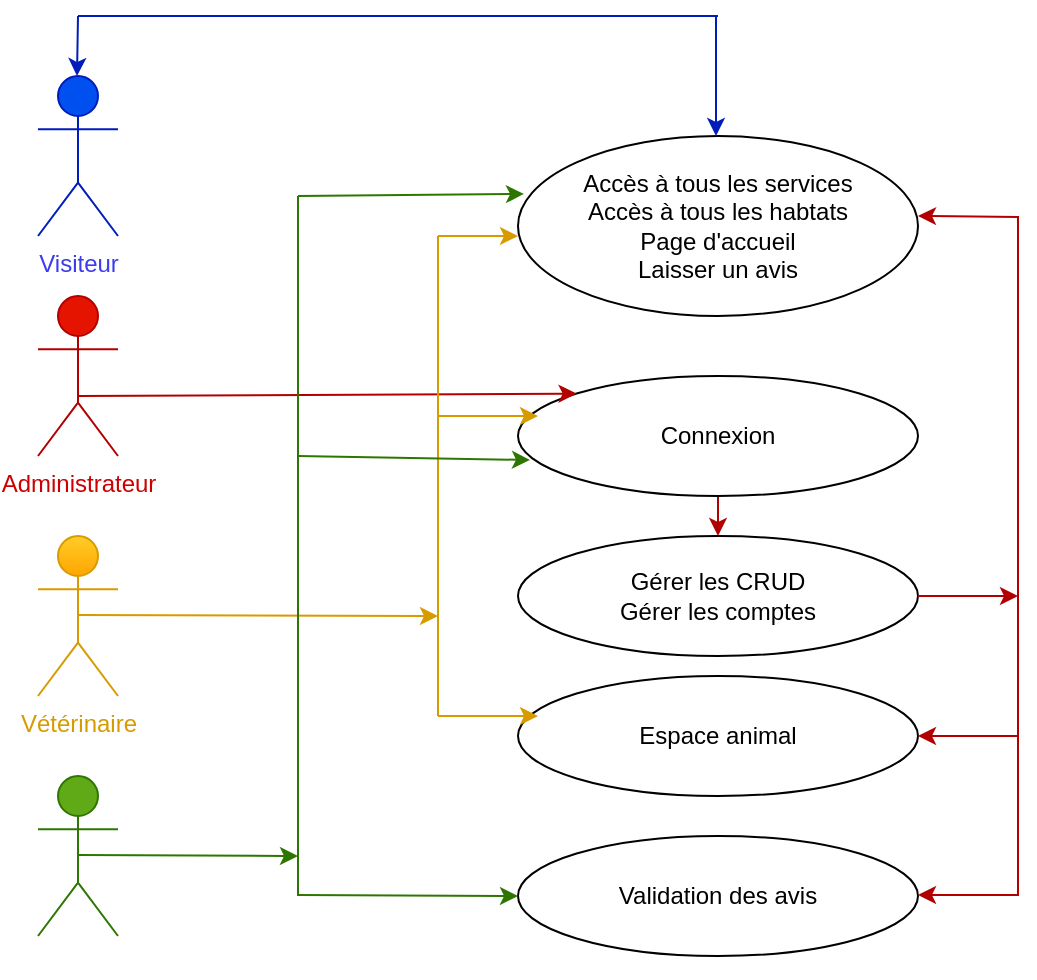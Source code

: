 <mxfile>
    <diagram id="C5RBs43oDa-KdzZeNtuy" name="Cas d'utilisation">
        <mxGraphModel dx="407" dy="475" grid="1" gridSize="10" guides="1" tooltips="1" connect="1" arrows="1" fold="1" page="1" pageScale="1" pageWidth="827" pageHeight="1169" math="0" shadow="0">
            <root>
                <mxCell id="WIyWlLk6GJQsqaUBKTNV-0"/>
                <mxCell id="53" value="Couche non nommée" style="locked=1;" parent="WIyWlLk6GJQsqaUBKTNV-0"/>
                <mxCell id="54" value="Couche non nommée" parent="WIyWlLk6GJQsqaUBKTNV-0"/>
                <mxCell id="WIyWlLk6GJQsqaUBKTNV-1" style="locked=1;" parent="WIyWlLk6GJQsqaUBKTNV-0"/>
                <mxCell id="0" value="&lt;font color=&quot;#3c3cec&quot;&gt;Visiteur&lt;/font&gt;" style="shape=umlActor;verticalLabelPosition=bottom;verticalAlign=top;html=1;outlineConnect=0;fillColor=#0050ef;fontColor=#ffffff;strokeColor=#001DBC;" parent="WIyWlLk6GJQsqaUBKTNV-1" vertex="1">
                    <mxGeometry x="100" y="40" width="40" height="80" as="geometry"/>
                </mxCell>
                <mxCell id="3" value="&lt;font color=&quot;#cc0000&quot;&gt;Administrateur&lt;/font&gt;" style="shape=umlActor;verticalLabelPosition=bottom;verticalAlign=top;html=1;outlineConnect=0;fillColor=#e51400;fontColor=#ffffff;strokeColor=#B20000;" parent="WIyWlLk6GJQsqaUBKTNV-1" vertex="1">
                    <mxGeometry x="100" y="150" width="40" height="80" as="geometry"/>
                </mxCell>
                <mxCell id="4" value="Employé" style="shape=umlActor;verticalLabelPosition=bottom;verticalAlign=top;html=1;outlineConnect=0;fillColor=#60a917;fontColor=#ffffff;strokeColor=#2D7600;" parent="WIyWlLk6GJQsqaUBKTNV-1" vertex="1">
                    <mxGeometry x="100" y="390" width="40" height="80" as="geometry"/>
                </mxCell>
                <mxCell id="5" value="&lt;font color=&quot;#d79b00&quot;&gt;Vétérinaire&lt;/font&gt;" style="shape=umlActor;verticalLabelPosition=bottom;verticalAlign=top;html=1;outlineConnect=0;fillColor=#ffcd28;gradientColor=#ffa500;strokeColor=#d79b00;" parent="WIyWlLk6GJQsqaUBKTNV-1" vertex="1">
                    <mxGeometry x="100" y="270" width="40" height="80" as="geometry"/>
                </mxCell>
                <mxCell id="9" value="Accès à tous les services&lt;br&gt;Accès à tous les habtats&lt;br&gt;Page d'accueil&lt;br&gt;Laisser un avis" style="ellipse;whiteSpace=wrap;html=1;" parent="WIyWlLk6GJQsqaUBKTNV-1" vertex="1">
                    <mxGeometry x="340" y="70" width="200" height="90" as="geometry"/>
                </mxCell>
                <mxCell id="26" style="edgeStyle=none;html=1;exitX=0.5;exitY=1;exitDx=0;exitDy=0;entryX=0.5;entryY=0;entryDx=0;entryDy=0;fontColor=#CC0000;fillColor=#e51400;strokeColor=#B20000;" parent="WIyWlLk6GJQsqaUBKTNV-1" source="10" target="14" edge="1">
                    <mxGeometry relative="1" as="geometry"/>
                </mxCell>
                <mxCell id="10" value="Connexion" style="ellipse;whiteSpace=wrap;html=1;" parent="WIyWlLk6GJQsqaUBKTNV-1" vertex="1">
                    <mxGeometry x="340" y="190" width="200" height="60" as="geometry"/>
                </mxCell>
                <mxCell id="11" value="Espace animal" style="ellipse;whiteSpace=wrap;html=1;" parent="WIyWlLk6GJQsqaUBKTNV-1" vertex="1">
                    <mxGeometry x="340" y="340" width="200" height="60" as="geometry"/>
                </mxCell>
                <mxCell id="12" value="Validation des avis" style="ellipse;whiteSpace=wrap;html=1;" parent="WIyWlLk6GJQsqaUBKTNV-1" vertex="1">
                    <mxGeometry x="340" y="420" width="200" height="60" as="geometry"/>
                </mxCell>
                <mxCell id="14" value="Gérer les CRUD&lt;br&gt;Gérer les comptes" style="ellipse;whiteSpace=wrap;html=1;" parent="WIyWlLk6GJQsqaUBKTNV-1" vertex="1">
                    <mxGeometry x="340" y="270" width="200" height="60" as="geometry"/>
                </mxCell>
                <mxCell id="29" value="" style="endArrow=none;html=1;fontColor=#CC0000;fillColor=#e51400;strokeColor=#B20000;" parent="WIyWlLk6GJQsqaUBKTNV-1" edge="1">
                    <mxGeometry width="50" height="50" relative="1" as="geometry">
                        <mxPoint x="590" y="450" as="sourcePoint"/>
                        <mxPoint x="590" y="110" as="targetPoint"/>
                    </mxGeometry>
                </mxCell>
                <mxCell id="30" value="" style="endArrow=classic;html=1;fontColor=#CC0000;fillColor=#e51400;strokeColor=#B20000;entryX=1;entryY=0.444;entryDx=0;entryDy=0;entryPerimeter=0;" parent="WIyWlLk6GJQsqaUBKTNV-1" target="9" edge="1">
                    <mxGeometry width="50" height="50" relative="1" as="geometry">
                        <mxPoint x="590" y="110.5" as="sourcePoint"/>
                        <mxPoint x="550" y="110" as="targetPoint"/>
                    </mxGeometry>
                </mxCell>
                <mxCell id="31" value="" style="endArrow=classic;html=1;fontColor=#CC0000;fillColor=#e51400;strokeColor=#B20000;entryX=1;entryY=0.5;entryDx=0;entryDy=0;entryPerimeter=0;" parent="WIyWlLk6GJQsqaUBKTNV-1" target="11" edge="1">
                    <mxGeometry width="50" height="50" relative="1" as="geometry">
                        <mxPoint x="590" y="370" as="sourcePoint"/>
                        <mxPoint x="550" y="369.5" as="targetPoint"/>
                    </mxGeometry>
                </mxCell>
                <mxCell id="32" value="" style="endArrow=classic;html=1;fontColor=#CC0000;fillColor=#e51400;strokeColor=#B20000;entryX=1;entryY=0.5;entryDx=0;entryDy=0;entryPerimeter=0;" parent="WIyWlLk6GJQsqaUBKTNV-1" edge="1">
                    <mxGeometry width="50" height="50" relative="1" as="geometry">
                        <mxPoint x="590" y="449.5" as="sourcePoint"/>
                        <mxPoint x="540" y="449.5" as="targetPoint"/>
                    </mxGeometry>
                </mxCell>
                <mxCell id="33" value="" style="endArrow=classic;html=1;fontColor=#CC0000;fillColor=#e51400;strokeColor=#B20000;exitX=1;exitY=0.5;exitDx=0;exitDy=0;" parent="WIyWlLk6GJQsqaUBKTNV-1" source="14" edge="1">
                    <mxGeometry width="50" height="50" relative="1" as="geometry">
                        <mxPoint x="580" y="330" as="sourcePoint"/>
                        <mxPoint x="590" y="300" as="targetPoint"/>
                    </mxGeometry>
                </mxCell>
                <mxCell id="35" value="" style="endArrow=classic;html=1;fontColor=#CC0000;fillColor=#0050ef;strokeColor=#001DBC;" parent="WIyWlLk6GJQsqaUBKTNV-1" edge="1">
                    <mxGeometry width="50" height="50" relative="1" as="geometry">
                        <mxPoint x="439" y="10" as="sourcePoint"/>
                        <mxPoint x="439" y="70" as="targetPoint"/>
                    </mxGeometry>
                </mxCell>
                <mxCell id="36" value="" style="endArrow=none;html=1;fontColor=#CC0000;fillColor=#0050ef;strokeColor=#001DBC;" parent="WIyWlLk6GJQsqaUBKTNV-1" edge="1">
                    <mxGeometry width="50" height="50" relative="1" as="geometry">
                        <mxPoint x="440" y="10" as="sourcePoint"/>
                        <mxPoint x="120" y="10" as="targetPoint"/>
                    </mxGeometry>
                </mxCell>
                <mxCell id="37" value="" style="endArrow=classic;html=1;fontColor=#CC0000;fillColor=#0050ef;strokeColor=#001DBC;" parent="WIyWlLk6GJQsqaUBKTNV-1" edge="1">
                    <mxGeometry width="50" height="50" relative="1" as="geometry">
                        <mxPoint x="120" y="10" as="sourcePoint"/>
                        <mxPoint x="119.5" y="40" as="targetPoint"/>
                    </mxGeometry>
                </mxCell>
                <mxCell id="39" value="" style="endArrow=classic;html=1;fontColor=#CC0000;fillColor=#e51400;strokeColor=#B20000;exitX=1;exitY=0.5;exitDx=0;exitDy=0;entryX=0;entryY=0;entryDx=0;entryDy=0;" parent="WIyWlLk6GJQsqaUBKTNV-1" target="10" edge="1">
                    <mxGeometry width="50" height="50" relative="1" as="geometry">
                        <mxPoint x="120" y="200" as="sourcePoint"/>
                        <mxPoint x="170" y="200" as="targetPoint"/>
                    </mxGeometry>
                </mxCell>
                <mxCell id="40" value="" style="endArrow=none;html=1;fontColor=#CC0000;fillColor=#ffcd28;strokeColor=#d79b00;gradientColor=#ffa500;" parent="WIyWlLk6GJQsqaUBKTNV-1" edge="1">
                    <mxGeometry width="50" height="50" relative="1" as="geometry">
                        <mxPoint x="300" y="360" as="sourcePoint"/>
                        <mxPoint x="300" y="120" as="targetPoint"/>
                    </mxGeometry>
                </mxCell>
                <mxCell id="41" value="" style="endArrow=classic;html=1;fontColor=#CC0000;fillColor=#ffcd28;strokeColor=#d79b00;exitX=1;exitY=0.5;exitDx=0;exitDy=0;gradientColor=#ffa500;" parent="WIyWlLk6GJQsqaUBKTNV-1" edge="1">
                    <mxGeometry width="50" height="50" relative="1" as="geometry">
                        <mxPoint x="300" y="210" as="sourcePoint"/>
                        <mxPoint x="350" y="210" as="targetPoint"/>
                    </mxGeometry>
                </mxCell>
                <mxCell id="42" value="" style="endArrow=classic;html=1;fontColor=#CC0000;fillColor=#ffcd28;strokeColor=#d79b00;exitX=1;exitY=0.5;exitDx=0;exitDy=0;gradientColor=#ffa500;" parent="WIyWlLk6GJQsqaUBKTNV-1" edge="1">
                    <mxGeometry width="50" height="50" relative="1" as="geometry">
                        <mxPoint x="300" y="360" as="sourcePoint"/>
                        <mxPoint x="350" y="360" as="targetPoint"/>
                    </mxGeometry>
                </mxCell>
                <mxCell id="45" value="" style="endArrow=classic;html=1;fontColor=#D79B00;fillColor=#ffcd28;gradientColor=#ffa500;strokeColor=#d79b00;" parent="WIyWlLk6GJQsqaUBKTNV-1" edge="1">
                    <mxGeometry width="50" height="50" relative="1" as="geometry">
                        <mxPoint x="120" y="309.5" as="sourcePoint"/>
                        <mxPoint x="300" y="310" as="targetPoint"/>
                    </mxGeometry>
                </mxCell>
                <mxCell id="46" value="" style="endArrow=none;html=1;fontColor=#CC0000;fillColor=#60a917;strokeColor=#2D7600;" parent="WIyWlLk6GJQsqaUBKTNV-1" edge="1">
                    <mxGeometry width="50" height="50" relative="1" as="geometry">
                        <mxPoint x="230" y="450" as="sourcePoint"/>
                        <mxPoint x="230" y="100" as="targetPoint"/>
                    </mxGeometry>
                </mxCell>
                <mxCell id="47" value="" style="endArrow=classic;html=1;fontColor=#CC0000;fillColor=#60a917;strokeColor=#2D7600;exitX=1;exitY=0.5;exitDx=0;exitDy=0;entryX=0;entryY=0.5;entryDx=0;entryDy=0;" parent="WIyWlLk6GJQsqaUBKTNV-1" target="12" edge="1">
                    <mxGeometry width="50" height="50" relative="1" as="geometry">
                        <mxPoint x="230" y="449.5" as="sourcePoint"/>
                        <mxPoint x="280" y="449.5" as="targetPoint"/>
                    </mxGeometry>
                </mxCell>
                <mxCell id="48" value="" style="endArrow=classic;html=1;fontColor=#CC0000;fillColor=#60a917;strokeColor=#2D7600;exitX=1;exitY=0.5;exitDx=0;exitDy=0;entryX=0.03;entryY=0.7;entryDx=0;entryDy=0;entryPerimeter=0;" parent="WIyWlLk6GJQsqaUBKTNV-1" target="10" edge="1">
                    <mxGeometry width="50" height="50" relative="1" as="geometry">
                        <mxPoint x="230" y="230" as="sourcePoint"/>
                        <mxPoint x="340" y="230.5" as="targetPoint"/>
                    </mxGeometry>
                </mxCell>
                <mxCell id="49" value="" style="endArrow=classic;html=1;fontColor=#D79B00;fillColor=#60a917;strokeColor=#2D7600;" parent="WIyWlLk6GJQsqaUBKTNV-1" edge="1">
                    <mxGeometry width="50" height="50" relative="1" as="geometry">
                        <mxPoint x="120" y="429.5" as="sourcePoint"/>
                        <mxPoint x="230" y="430" as="targetPoint"/>
                    </mxGeometry>
                </mxCell>
                <mxCell id="50" value="" style="endArrow=classic;html=1;fontColor=#CC0000;fillColor=#60a917;strokeColor=#2D7600;exitX=1;exitY=0.5;exitDx=0;exitDy=0;entryX=0.015;entryY=0.322;entryDx=0;entryDy=0;entryPerimeter=0;" parent="WIyWlLk6GJQsqaUBKTNV-1" target="9" edge="1">
                    <mxGeometry width="50" height="50" relative="1" as="geometry">
                        <mxPoint x="230" y="100" as="sourcePoint"/>
                        <mxPoint x="340" y="100" as="targetPoint"/>
                    </mxGeometry>
                </mxCell>
                <mxCell id="52" value="" style="endArrow=classic;html=1;fontColor=#CC0000;fillColor=#ffcd28;strokeColor=#d79b00;exitX=1;exitY=0.5;exitDx=0;exitDy=0;gradientColor=#ffa500;" parent="WIyWlLk6GJQsqaUBKTNV-1" edge="1">
                    <mxGeometry width="50" height="50" relative="1" as="geometry">
                        <mxPoint x="300" y="120" as="sourcePoint"/>
                        <mxPoint x="340" y="120" as="targetPoint"/>
                    </mxGeometry>
                </mxCell>
            </root>
        </mxGraphModel>
    </diagram>
    <diagram id="0eUGy2lXcg5O2321ZWx_" name="De séquence">
        <mxGraphModel dx="407" dy="475" grid="1" gridSize="10" guides="1" tooltips="1" connect="1" arrows="1" fold="1" page="1" pageScale="1" pageWidth="850" pageHeight="1100" math="0" shadow="0">
            <root>
                <mxCell id="0"/>
                <mxCell id="1" parent="0"/>
                <mxCell id="8JYa2CxdnUoU73ev_sXb-1" value="Visiteur" style="shape=umlLifeline;perimeter=lifelinePerimeter;whiteSpace=wrap;html=1;container=0;dropTarget=0;collapsible=0;recursiveResize=0;outlineConnect=0;portConstraint=eastwest;newEdgeStyle={&quot;edgeStyle&quot;:&quot;elbowEdgeStyle&quot;,&quot;elbow&quot;:&quot;vertical&quot;,&quot;curved&quot;:0,&quot;rounded&quot;:0};fillColor=#d80073;fontColor=#ffffff;strokeColor=#A50040;" parent="1" vertex="1">
                    <mxGeometry x="100" y="50" width="100" height="300" as="geometry"/>
                </mxCell>
                <mxCell id="8JYa2CxdnUoU73ev_sXb-2" value="" style="html=1;points=[];perimeter=orthogonalPerimeter;outlineConnect=0;targetShapes=umlLifeline;portConstraint=eastwest;newEdgeStyle={&quot;edgeStyle&quot;:&quot;elbowEdgeStyle&quot;,&quot;elbow&quot;:&quot;vertical&quot;,&quot;curved&quot;:0,&quot;rounded&quot;:0};fillColor=#d80073;fontColor=#ffffff;strokeColor=#A50040;" parent="8JYa2CxdnUoU73ev_sXb-1" vertex="1">
                    <mxGeometry x="45" y="70" width="10" height="190" as="geometry"/>
                </mxCell>
                <mxCell id="8JYa2CxdnUoU73ev_sXb-4" value="" style="html=1;points=[];perimeter=orthogonalPerimeter;outlineConnect=0;targetShapes=umlLifeline;portConstraint=eastwest;newEdgeStyle={&quot;edgeStyle&quot;:&quot;elbowEdgeStyle&quot;,&quot;elbow&quot;:&quot;vertical&quot;,&quot;curved&quot;:0,&quot;rounded&quot;:0};fillColor=#d80073;fontColor=#ffffff;strokeColor=#A50040;" parent="8JYa2CxdnUoU73ev_sXb-1" vertex="1">
                    <mxGeometry x="50" y="120" width="10" height="80" as="geometry"/>
                </mxCell>
                <mxCell id="8JYa2CxdnUoU73ev_sXb-5" value="Google" style="shape=umlLifeline;perimeter=lifelinePerimeter;whiteSpace=wrap;html=1;container=0;dropTarget=0;collapsible=0;recursiveResize=0;outlineConnect=0;portConstraint=eastwest;newEdgeStyle={&quot;edgeStyle&quot;:&quot;elbowEdgeStyle&quot;,&quot;elbow&quot;:&quot;vertical&quot;,&quot;curved&quot;:0,&quot;rounded&quot;:0};fillColor=#d80073;fontColor=#ffffff;strokeColor=#A50040;" parent="1" vertex="1">
                    <mxGeometry x="280" y="50" width="100" height="300" as="geometry"/>
                </mxCell>
                <mxCell id="8JYa2CxdnUoU73ev_sXb-6" value="" style="html=1;points=[];perimeter=orthogonalPerimeter;outlineConnect=0;targetShapes=umlLifeline;portConstraint=eastwest;newEdgeStyle={&quot;edgeStyle&quot;:&quot;elbowEdgeStyle&quot;,&quot;elbow&quot;:&quot;vertical&quot;,&quot;curved&quot;:0,&quot;rounded&quot;:0};fillColor=#d80073;fontColor=#ffffff;strokeColor=#A50040;" parent="8JYa2CxdnUoU73ev_sXb-5" vertex="1">
                    <mxGeometry x="45" y="80" width="10" height="170" as="geometry"/>
                </mxCell>
                <mxCell id="8JYa2CxdnUoU73ev_sXb-7" value="&lt;span style=&quot;background-color: rgb(153, 0, 0);&quot;&gt;Recherche zoo&lt;/span&gt;" style="html=1;verticalAlign=bottom;endArrow=block;edgeStyle=elbowEdgeStyle;elbow=vertical;curved=0;rounded=0;fillColor=#d80073;strokeColor=#A50040;" parent="1" source="8JYa2CxdnUoU73ev_sXb-2" target="8JYa2CxdnUoU73ev_sXb-6" edge="1">
                    <mxGeometry relative="1" as="geometry">
                        <mxPoint x="255" y="140" as="sourcePoint"/>
                        <Array as="points">
                            <mxPoint x="240" y="130"/>
                        </Array>
                    </mxGeometry>
                </mxCell>
                <mxCell id="8JYa2CxdnUoU73ev_sXb-8" value="&lt;span style=&quot;background-color: rgb(153, 0, 0);&quot;&gt;Retour page HTML du site&lt;/span&gt;" style="html=1;verticalAlign=bottom;endArrow=open;dashed=1;endSize=8;edgeStyle=elbowEdgeStyle;elbow=vertical;curved=0;rounded=0;fillColor=#d80073;strokeColor=#A50040;" parent="1" source="8JYa2CxdnUoU73ev_sXb-12" target="8JYa2CxdnUoU73ev_sXb-2" edge="1">
                    <mxGeometry relative="1" as="geometry">
                        <mxPoint x="255" y="215" as="targetPoint"/>
                        <Array as="points">
                            <mxPoint x="250" y="290"/>
                        </Array>
                    </mxGeometry>
                </mxCell>
                <mxCell id="8JYa2CxdnUoU73ev_sXb-9" value="&lt;span style=&quot;background-color: rgb(153, 0, 0);&quot;&gt;Retour plusieurs sites&lt;/span&gt;" style="html=1;verticalAlign=bottom;endArrow=block;edgeStyle=elbowEdgeStyle;elbow=vertical;curved=0;rounded=0;fillColor=#d80073;strokeColor=#A50040;" parent="1" source="8JYa2CxdnUoU73ev_sXb-6" target="8JYa2CxdnUoU73ev_sXb-4" edge="1">
                    <mxGeometry relative="1" as="geometry">
                        <mxPoint x="235" y="170" as="sourcePoint"/>
                        <Array as="points">
                            <mxPoint x="250" y="170"/>
                        </Array>
                    </mxGeometry>
                </mxCell>
                <mxCell id="8JYa2CxdnUoU73ev_sXb-10" value="&lt;span style=&quot;background-color: rgb(153, 0, 0);&quot;&gt;Choix du site zoojosé&lt;/span&gt;" style="html=1;verticalAlign=bottom;endArrow=open;dashed=1;endSize=8;edgeStyle=elbowEdgeStyle;elbow=vertical;curved=0;rounded=0;fillColor=#d80073;strokeColor=#A50040;" parent="1" source="8JYa2CxdnUoU73ev_sXb-4" target="8JYa2CxdnUoU73ev_sXb-11" edge="1">
                    <mxGeometry relative="1" as="geometry">
                        <mxPoint x="290" y="230" as="targetPoint"/>
                        <Array as="points">
                            <mxPoint x="240" y="240"/>
                        </Array>
                    </mxGeometry>
                </mxCell>
                <mxCell id="8JYa2CxdnUoU73ev_sXb-11" value="Serveur" style="shape=umlLifeline;perimeter=lifelinePerimeter;whiteSpace=wrap;html=1;container=0;dropTarget=0;collapsible=0;recursiveResize=0;outlineConnect=0;portConstraint=eastwest;newEdgeStyle={&quot;edgeStyle&quot;:&quot;elbowEdgeStyle&quot;,&quot;elbow&quot;:&quot;vertical&quot;,&quot;curved&quot;:0,&quot;rounded&quot;:0};fillColor=#d80073;fontColor=#ffffff;strokeColor=#A50040;" parent="1" vertex="1">
                    <mxGeometry x="425" y="50" width="100" height="300" as="geometry"/>
                </mxCell>
                <mxCell id="8JYa2CxdnUoU73ev_sXb-12" value="" style="html=1;points=[];perimeter=orthogonalPerimeter;outlineConnect=0;targetShapes=umlLifeline;portConstraint=eastwest;newEdgeStyle={&quot;edgeStyle&quot;:&quot;elbowEdgeStyle&quot;,&quot;elbow&quot;:&quot;vertical&quot;,&quot;curved&quot;:0,&quot;rounded&quot;:0};fillColor=#d80073;fontColor=#ffffff;strokeColor=#A50040;" parent="8JYa2CxdnUoU73ev_sXb-11" vertex="1">
                    <mxGeometry x="45" y="80" width="10" height="170" as="geometry"/>
                </mxCell>
            </root>
        </mxGraphModel>
    </diagram>
    <diagram id="_bX0z9mc8G3IZ4YTaJoX" name="MCD">
        <mxGraphModel dx="407" dy="475" grid="1" gridSize="10" guides="1" tooltips="1" connect="1" arrows="1" fold="1" page="1" pageScale="1" pageWidth="850" pageHeight="1100" math="0" shadow="0">
            <root>
                <mxCell id="0"/>
                <mxCell id="1" parent="0"/>
            </root>
        </mxGraphModel>
    </diagram>
</mxfile>